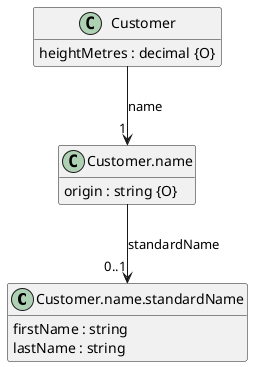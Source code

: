 @startuml
hide <<Method>> circle
hide empty methods
hide empty fields
set namespaceSeparator none

class "Customer.name.standardName" {
  firstName : string
  lastName : string
}

class "Customer.name" {
  origin : string {O}
}

class "Customer" {
  heightMetres : decimal {O}
}

"Customer.name" --> "0..1" "Customer.name.standardName" : "standardName"

"Customer" --> "1" "Customer.name" : "name"

@enduml
